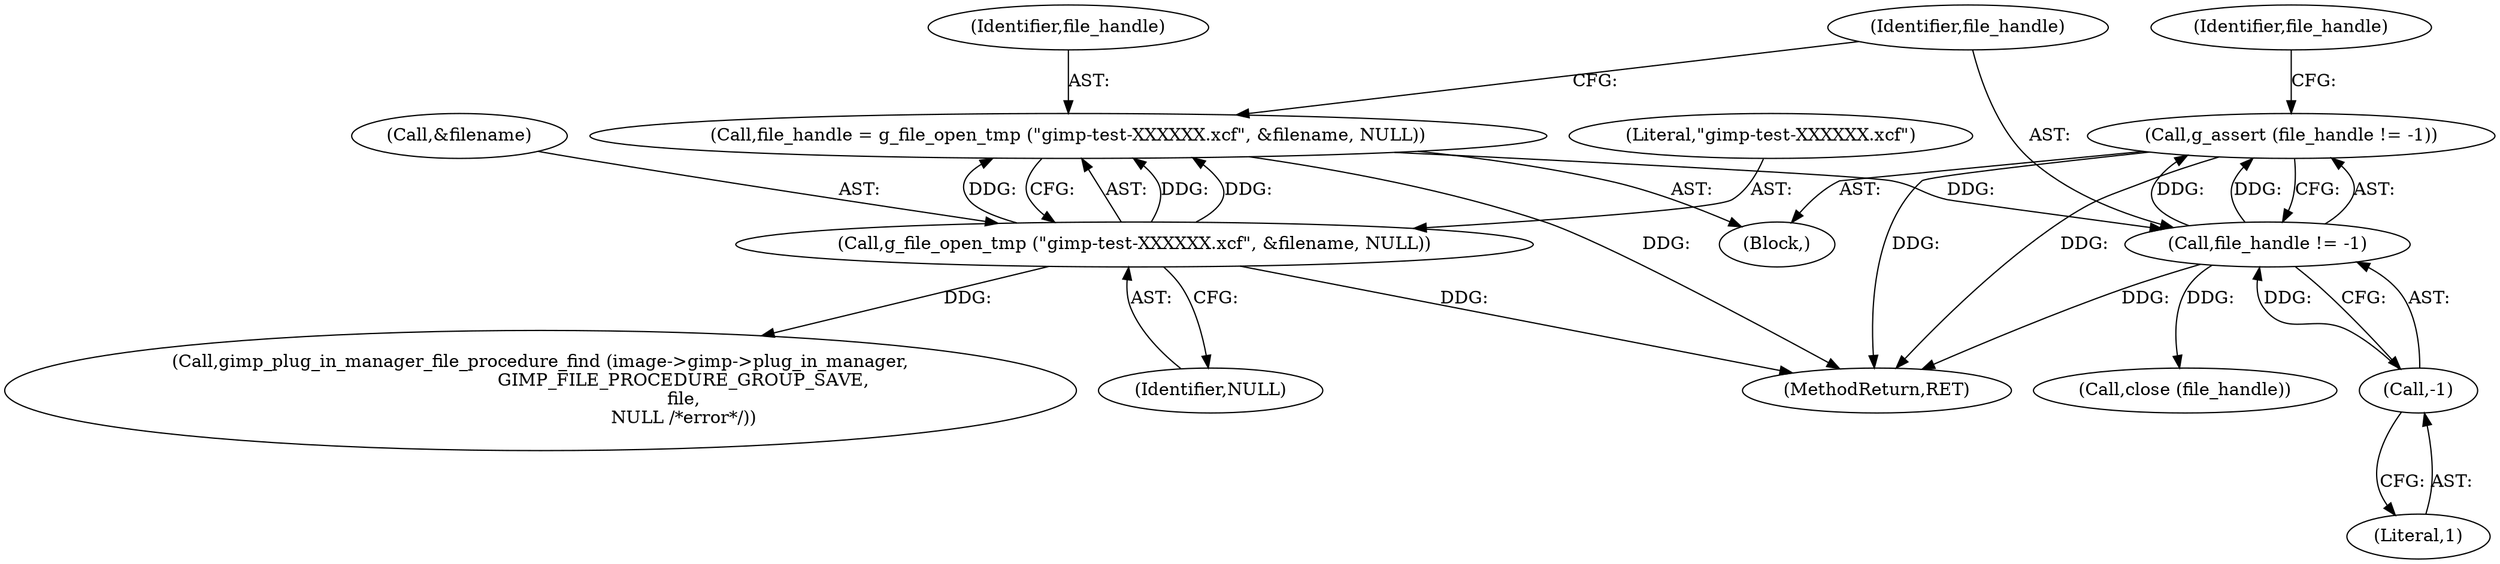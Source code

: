 digraph "0_gimp_c21eff4b031acb04fb4dfce8bd5fdfecc2b6524f@API" {
"1000145" [label="(Call,g_assert (file_handle != -1))"];
"1000146" [label="(Call,file_handle != -1)"];
"1000138" [label="(Call,file_handle = g_file_open_tmp (\"gimp-test-XXXXXX.xcf\", &filename, NULL))"];
"1000140" [label="(Call,g_file_open_tmp (\"gimp-test-XXXXXX.xcf\", &filename, NULL))"];
"1000148" [label="(Call,-1)"];
"1000160" [label="(Call,gimp_plug_in_manager_file_procedure_find (image->gimp->plug_in_manager,\n                                                   GIMP_FILE_PROCEDURE_GROUP_SAVE,\n                                                   file,\n                                                   NULL /*error*/))"];
"1000138" [label="(Call,file_handle = g_file_open_tmp (\"gimp-test-XXXXXX.xcf\", &filename, NULL))"];
"1000150" [label="(Call,close (file_handle))"];
"1000141" [label="(Literal,\"gimp-test-XXXXXX.xcf\")"];
"1000145" [label="(Call,g_assert (file_handle != -1))"];
"1000148" [label="(Call,-1)"];
"1000147" [label="(Identifier,file_handle)"];
"1000146" [label="(Call,file_handle != -1)"];
"1000140" [label="(Call,g_file_open_tmp (\"gimp-test-XXXXXX.xcf\", &filename, NULL))"];
"1000151" [label="(Identifier,file_handle)"];
"1000149" [label="(Literal,1)"];
"1000144" [label="(Identifier,NULL)"];
"1000116" [label="(Block,)"];
"1000142" [label="(Call,&filename)"];
"1000198" [label="(MethodReturn,RET)"];
"1000139" [label="(Identifier,file_handle)"];
"1000145" -> "1000116"  [label="AST: "];
"1000145" -> "1000146"  [label="CFG: "];
"1000146" -> "1000145"  [label="AST: "];
"1000151" -> "1000145"  [label="CFG: "];
"1000145" -> "1000198"  [label="DDG: "];
"1000145" -> "1000198"  [label="DDG: "];
"1000146" -> "1000145"  [label="DDG: "];
"1000146" -> "1000145"  [label="DDG: "];
"1000146" -> "1000148"  [label="CFG: "];
"1000147" -> "1000146"  [label="AST: "];
"1000148" -> "1000146"  [label="AST: "];
"1000146" -> "1000198"  [label="DDG: "];
"1000138" -> "1000146"  [label="DDG: "];
"1000148" -> "1000146"  [label="DDG: "];
"1000146" -> "1000150"  [label="DDG: "];
"1000138" -> "1000116"  [label="AST: "];
"1000138" -> "1000140"  [label="CFG: "];
"1000139" -> "1000138"  [label="AST: "];
"1000140" -> "1000138"  [label="AST: "];
"1000147" -> "1000138"  [label="CFG: "];
"1000138" -> "1000198"  [label="DDG: "];
"1000140" -> "1000138"  [label="DDG: "];
"1000140" -> "1000138"  [label="DDG: "];
"1000140" -> "1000138"  [label="DDG: "];
"1000140" -> "1000144"  [label="CFG: "];
"1000141" -> "1000140"  [label="AST: "];
"1000142" -> "1000140"  [label="AST: "];
"1000144" -> "1000140"  [label="AST: "];
"1000140" -> "1000198"  [label="DDG: "];
"1000140" -> "1000160"  [label="DDG: "];
"1000148" -> "1000149"  [label="CFG: "];
"1000149" -> "1000148"  [label="AST: "];
}
